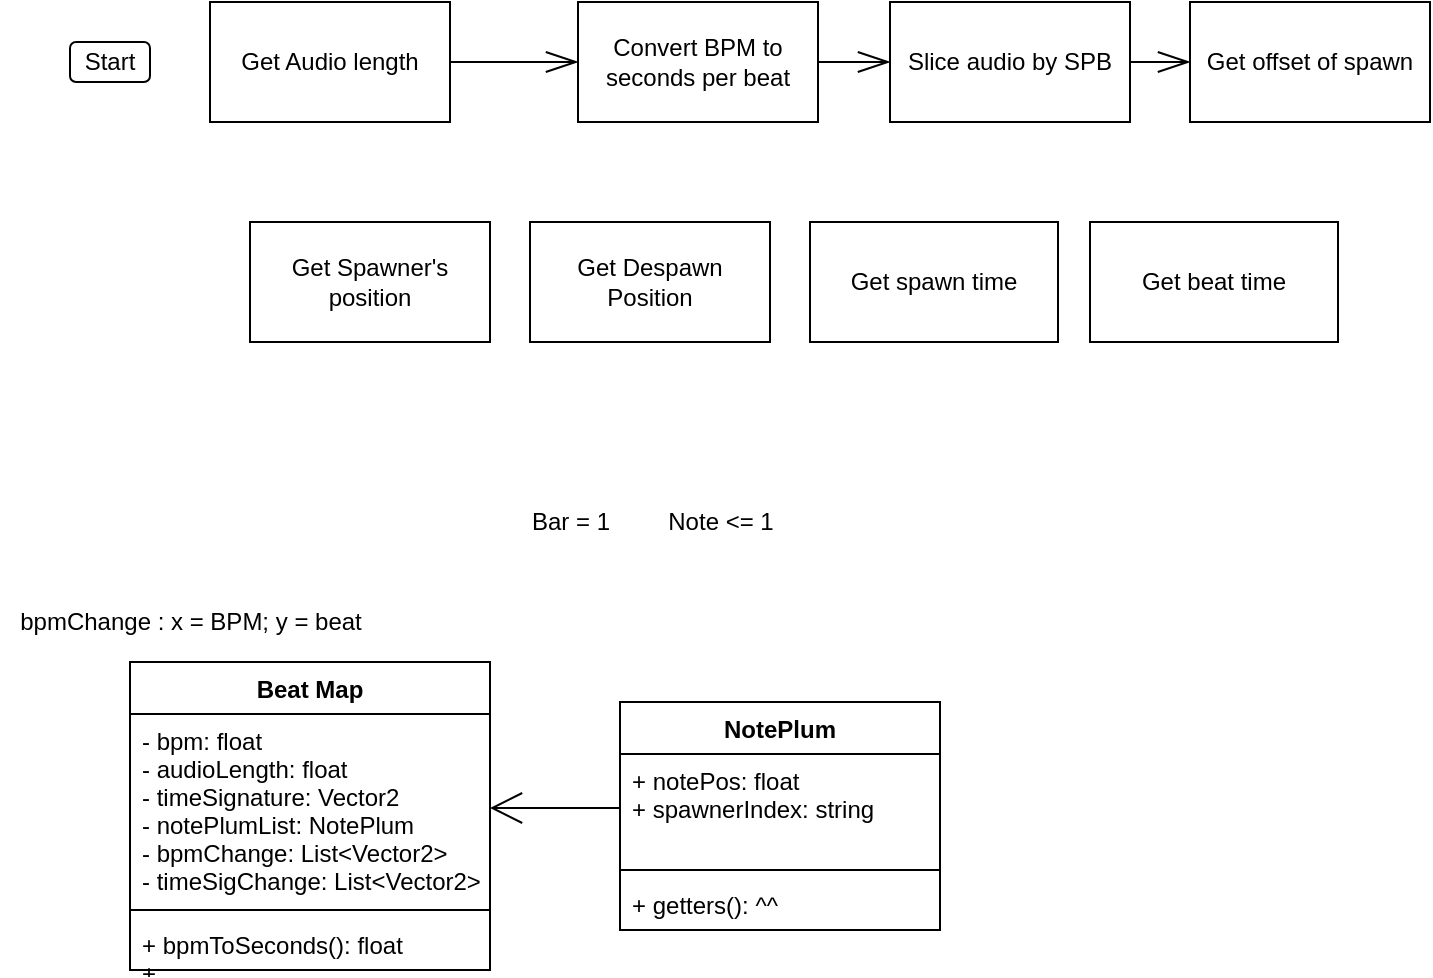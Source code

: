 <mxfile version="15.3.5" type="device"><diagram id="C5RBs43oDa-KdzZeNtuy" name="Page-1"><mxGraphModel dx="544" dy="599" grid="1" gridSize="10" guides="1" tooltips="1" connect="1" arrows="1" fold="1" page="1" pageScale="1" pageWidth="827" pageHeight="1169" math="0" shadow="0"><root><mxCell id="WIyWlLk6GJQsqaUBKTNV-0"/><mxCell id="WIyWlLk6GJQsqaUBKTNV-1" parent="WIyWlLk6GJQsqaUBKTNV-0"/><mxCell id="6JFsQOFBRj1hEoqc8b37-0" value="Start" style="rounded=1;whiteSpace=wrap;html=1;hachureGap=4;pointerEvents=0;" parent="WIyWlLk6GJQsqaUBKTNV-1" vertex="1"><mxGeometry x="40" y="60" width="40" height="20" as="geometry"/></mxCell><mxCell id="6JFsQOFBRj1hEoqc8b37-6" style="edgeStyle=none;curved=1;rounded=0;orthogonalLoop=1;jettySize=auto;html=1;exitX=1;exitY=0.5;exitDx=0;exitDy=0;entryX=0;entryY=0.5;entryDx=0;entryDy=0;endArrow=openThin;endFill=0;startSize=14;endSize=14;sourcePerimeterSpacing=8;targetPerimeterSpacing=8;" parent="WIyWlLk6GJQsqaUBKTNV-1" source="6JFsQOFBRj1hEoqc8b37-1" target="6JFsQOFBRj1hEoqc8b37-5" edge="1"><mxGeometry relative="1" as="geometry"/></mxCell><mxCell id="6JFsQOFBRj1hEoqc8b37-1" value="Get Audio length" style="rounded=0;whiteSpace=wrap;html=1;hachureGap=4;pointerEvents=0;" parent="WIyWlLk6GJQsqaUBKTNV-1" vertex="1"><mxGeometry x="110" y="40" width="120" height="60" as="geometry"/></mxCell><mxCell id="6JFsQOFBRj1hEoqc8b37-15" style="edgeStyle=none;curved=1;rounded=0;orthogonalLoop=1;jettySize=auto;html=1;exitX=1;exitY=0.5;exitDx=0;exitDy=0;entryX=0;entryY=0.5;entryDx=0;entryDy=0;endArrow=openThin;endFill=0;startSize=14;endSize=14;sourcePerimeterSpacing=8;targetPerimeterSpacing=8;" parent="WIyWlLk6GJQsqaUBKTNV-1" source="6JFsQOFBRj1hEoqc8b37-5" target="6JFsQOFBRj1hEoqc8b37-7" edge="1"><mxGeometry relative="1" as="geometry"/></mxCell><mxCell id="6JFsQOFBRj1hEoqc8b37-5" value="Convert BPM to seconds per beat" style="rounded=0;whiteSpace=wrap;html=1;hachureGap=4;pointerEvents=0;" parent="WIyWlLk6GJQsqaUBKTNV-1" vertex="1"><mxGeometry x="294" y="40.005" width="120" height="60" as="geometry"/></mxCell><mxCell id="6JFsQOFBRj1hEoqc8b37-16" style="edgeStyle=none;curved=1;rounded=0;orthogonalLoop=1;jettySize=auto;html=1;exitX=1;exitY=0.5;exitDx=0;exitDy=0;entryX=0;entryY=0.5;entryDx=0;entryDy=0;endArrow=openThin;endFill=0;startSize=14;endSize=14;sourcePerimeterSpacing=8;targetPerimeterSpacing=8;" parent="WIyWlLk6GJQsqaUBKTNV-1" source="6JFsQOFBRj1hEoqc8b37-7" target="6JFsQOFBRj1hEoqc8b37-13" edge="1"><mxGeometry relative="1" as="geometry"/></mxCell><mxCell id="6JFsQOFBRj1hEoqc8b37-7" value="Slice audio by SPB" style="rounded=0;whiteSpace=wrap;html=1;hachureGap=4;pointerEvents=0;" parent="WIyWlLk6GJQsqaUBKTNV-1" vertex="1"><mxGeometry x="450" y="40" width="120" height="60" as="geometry"/></mxCell><mxCell id="6JFsQOFBRj1hEoqc8b37-13" value="Get offset of spawn" style="rounded=0;whiteSpace=wrap;html=1;hachureGap=4;pointerEvents=0;" parent="WIyWlLk6GJQsqaUBKTNV-1" vertex="1"><mxGeometry x="600" y="40" width="120" height="60" as="geometry"/></mxCell><mxCell id="6JFsQOFBRj1hEoqc8b37-17" value="Get Spawner's position" style="rounded=0;whiteSpace=wrap;html=1;hachureGap=4;pointerEvents=0;" parent="WIyWlLk6GJQsqaUBKTNV-1" vertex="1"><mxGeometry x="130" y="150" width="120" height="60" as="geometry"/></mxCell><mxCell id="6JFsQOFBRj1hEoqc8b37-18" value="Get Despawn Position" style="whiteSpace=wrap;html=1;hachureGap=4;pointerEvents=0;" parent="WIyWlLk6GJQsqaUBKTNV-1" vertex="1"><mxGeometry x="270" y="150" width="120" height="60" as="geometry"/></mxCell><mxCell id="6JFsQOFBRj1hEoqc8b37-19" value="Get spawn time" style="rounded=0;whiteSpace=wrap;html=1;hachureGap=4;pointerEvents=0;" parent="WIyWlLk6GJQsqaUBKTNV-1" vertex="1"><mxGeometry x="410" y="150" width="124" height="60" as="geometry"/></mxCell><mxCell id="6JFsQOFBRj1hEoqc8b37-20" value="Get beat time" style="rounded=0;whiteSpace=wrap;html=1;hachureGap=4;pointerEvents=0;" parent="WIyWlLk6GJQsqaUBKTNV-1" vertex="1"><mxGeometry x="550" y="150" width="124" height="60" as="geometry"/></mxCell><mxCell id="JAcyaurPWmy-xEpofEOn-0" value="Beat Map" style="swimlane;fontStyle=1;align=center;verticalAlign=top;childLayout=stackLayout;horizontal=1;startSize=26;horizontalStack=0;resizeParent=1;resizeParentMax=0;resizeLast=0;collapsible=1;marginBottom=0;hachureGap=4;pointerEvents=0;" vertex="1" parent="WIyWlLk6GJQsqaUBKTNV-1"><mxGeometry x="70" y="370" width="180" height="154" as="geometry"/></mxCell><mxCell id="JAcyaurPWmy-xEpofEOn-1" value="- bpm: float&#10;- audioLength: float&#10;- timeSignature: Vector2&#10;- notePlumList: NotePlum &#10;- bpmChange: List&lt;Vector2&gt;&#10;- timeSigChange: List&lt;Vector2&gt;" style="text;strokeColor=none;fillColor=none;align=left;verticalAlign=top;spacingLeft=4;spacingRight=4;overflow=hidden;rotatable=0;points=[[0,0.5],[1,0.5]];portConstraint=eastwest;" vertex="1" parent="JAcyaurPWmy-xEpofEOn-0"><mxGeometry y="26" width="180" height="94" as="geometry"/></mxCell><mxCell id="JAcyaurPWmy-xEpofEOn-2" value="" style="line;strokeWidth=1;fillColor=none;align=left;verticalAlign=middle;spacingTop=-1;spacingLeft=3;spacingRight=3;rotatable=0;labelPosition=right;points=[];portConstraint=eastwest;" vertex="1" parent="JAcyaurPWmy-xEpofEOn-0"><mxGeometry y="120" width="180" height="8" as="geometry"/></mxCell><mxCell id="JAcyaurPWmy-xEpofEOn-3" value="+ bpmToSeconds(): float&#10;+  " style="text;strokeColor=none;fillColor=none;align=left;verticalAlign=top;spacingLeft=4;spacingRight=4;overflow=hidden;rotatable=0;points=[[0,0.5],[1,0.5]];portConstraint=eastwest;" vertex="1" parent="JAcyaurPWmy-xEpofEOn-0"><mxGeometry y="128" width="180" height="26" as="geometry"/></mxCell><mxCell id="JAcyaurPWmy-xEpofEOn-4" value="NotePlum" style="swimlane;fontStyle=1;align=center;verticalAlign=top;childLayout=stackLayout;horizontal=1;startSize=26;horizontalStack=0;resizeParent=1;resizeParentMax=0;resizeLast=0;collapsible=1;marginBottom=0;hachureGap=4;pointerEvents=0;" vertex="1" parent="WIyWlLk6GJQsqaUBKTNV-1"><mxGeometry x="315" y="390" width="160" height="114" as="geometry"/></mxCell><mxCell id="JAcyaurPWmy-xEpofEOn-5" value="+ notePos: float&#10;+ spawnerIndex: string" style="text;strokeColor=none;fillColor=none;align=left;verticalAlign=top;spacingLeft=4;spacingRight=4;overflow=hidden;rotatable=0;points=[[0,0.5],[1,0.5]];portConstraint=eastwest;" vertex="1" parent="JAcyaurPWmy-xEpofEOn-4"><mxGeometry y="26" width="160" height="54" as="geometry"/></mxCell><mxCell id="JAcyaurPWmy-xEpofEOn-6" value="" style="line;strokeWidth=1;fillColor=none;align=left;verticalAlign=middle;spacingTop=-1;spacingLeft=3;spacingRight=3;rotatable=0;labelPosition=right;points=[];portConstraint=eastwest;" vertex="1" parent="JAcyaurPWmy-xEpofEOn-4"><mxGeometry y="80" width="160" height="8" as="geometry"/></mxCell><mxCell id="JAcyaurPWmy-xEpofEOn-7" value="+ getters(): ^^" style="text;strokeColor=none;fillColor=none;align=left;verticalAlign=top;spacingLeft=4;spacingRight=4;overflow=hidden;rotatable=0;points=[[0,0.5],[1,0.5]];portConstraint=eastwest;" vertex="1" parent="JAcyaurPWmy-xEpofEOn-4"><mxGeometry y="88" width="160" height="26" as="geometry"/></mxCell><mxCell id="JAcyaurPWmy-xEpofEOn-8" value="Bar = 1" style="text;html=1;align=center;verticalAlign=middle;resizable=0;points=[];autosize=1;strokeColor=none;fillColor=none;" vertex="1" parent="WIyWlLk6GJQsqaUBKTNV-1"><mxGeometry x="265" y="290" width="50" height="20" as="geometry"/></mxCell><mxCell id="JAcyaurPWmy-xEpofEOn-9" value="Note &amp;lt;= 1" style="text;html=1;align=center;verticalAlign=middle;resizable=0;points=[];autosize=1;strokeColor=none;fillColor=none;" vertex="1" parent="WIyWlLk6GJQsqaUBKTNV-1"><mxGeometry x="330" y="290" width="70" height="20" as="geometry"/></mxCell><mxCell id="JAcyaurPWmy-xEpofEOn-18" value="bpmChange : x = BPM; y = beat" style="text;html=1;align=center;verticalAlign=middle;resizable=0;points=[];autosize=1;strokeColor=none;fillColor=none;" vertex="1" parent="WIyWlLk6GJQsqaUBKTNV-1"><mxGeometry x="5" y="340" width="190" height="20" as="geometry"/></mxCell><mxCell id="JAcyaurPWmy-xEpofEOn-21" style="edgeStyle=none;curved=1;rounded=0;orthogonalLoop=1;jettySize=auto;html=1;exitX=0;exitY=0.5;exitDx=0;exitDy=0;entryX=1;entryY=0.5;entryDx=0;entryDy=0;endArrow=open;startSize=14;endSize=14;sourcePerimeterSpacing=8;targetPerimeterSpacing=8;" edge="1" parent="WIyWlLk6GJQsqaUBKTNV-1" source="JAcyaurPWmy-xEpofEOn-5" target="JAcyaurPWmy-xEpofEOn-1"><mxGeometry relative="1" as="geometry"/></mxCell></root></mxGraphModel></diagram></mxfile>